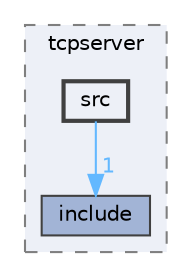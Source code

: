 digraph "Software/Firmware/project/tcpserver/src"
{
 // LATEX_PDF_SIZE
  bgcolor="transparent";
  edge [fontname=Helvetica,fontsize=10,labelfontname=Helvetica,labelfontsize=10];
  node [fontname=Helvetica,fontsize=10,shape=box,height=0.2,width=0.4];
  compound=true
  subgraph clusterdir_2620d9fb132d75b076c94916c00a316d {
    graph [ bgcolor="#edf0f7", pencolor="grey50", label="tcpserver", fontname=Helvetica,fontsize=10 style="filled,dashed", URL="dir_2620d9fb132d75b076c94916c00a316d.html",tooltip=""]
  dir_32d2fd107f33d0b424ea31a3278e2bd5 [label="include", fillcolor="#a2b4d6", color="grey25", style="filled", URL="dir_32d2fd107f33d0b424ea31a3278e2bd5.html",tooltip=""];
  dir_b78a5a66ca6fef6584f5d0500e2e58d2 [label="src", fillcolor="#edf0f7", color="grey25", style="filled,bold", URL="dir_b78a5a66ca6fef6584f5d0500e2e58d2.html",tooltip=""];
  }
  dir_b78a5a66ca6fef6584f5d0500e2e58d2->dir_32d2fd107f33d0b424ea31a3278e2bd5 [headlabel="1", labeldistance=1.5 headhref="dir_000020_000010.html" href="dir_000020_000010.html" color="steelblue1" fontcolor="steelblue1"];
}
